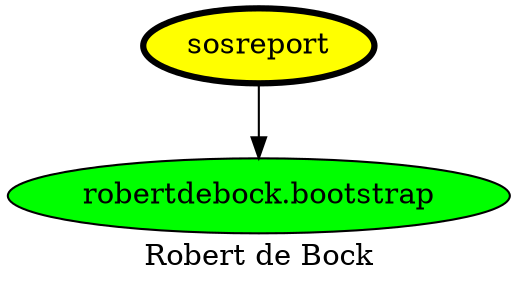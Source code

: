 digraph PhiloDilemma {
  label = "Robert de Bock" ;
  overlap=false
  {
    "sosreport" [fillcolor=yellow style=filled penwidth=3]
    "robertdebock.bootstrap" [fillcolor=green style=filled]
  }
  "sosreport" -> "robertdebock.bootstrap"
}
